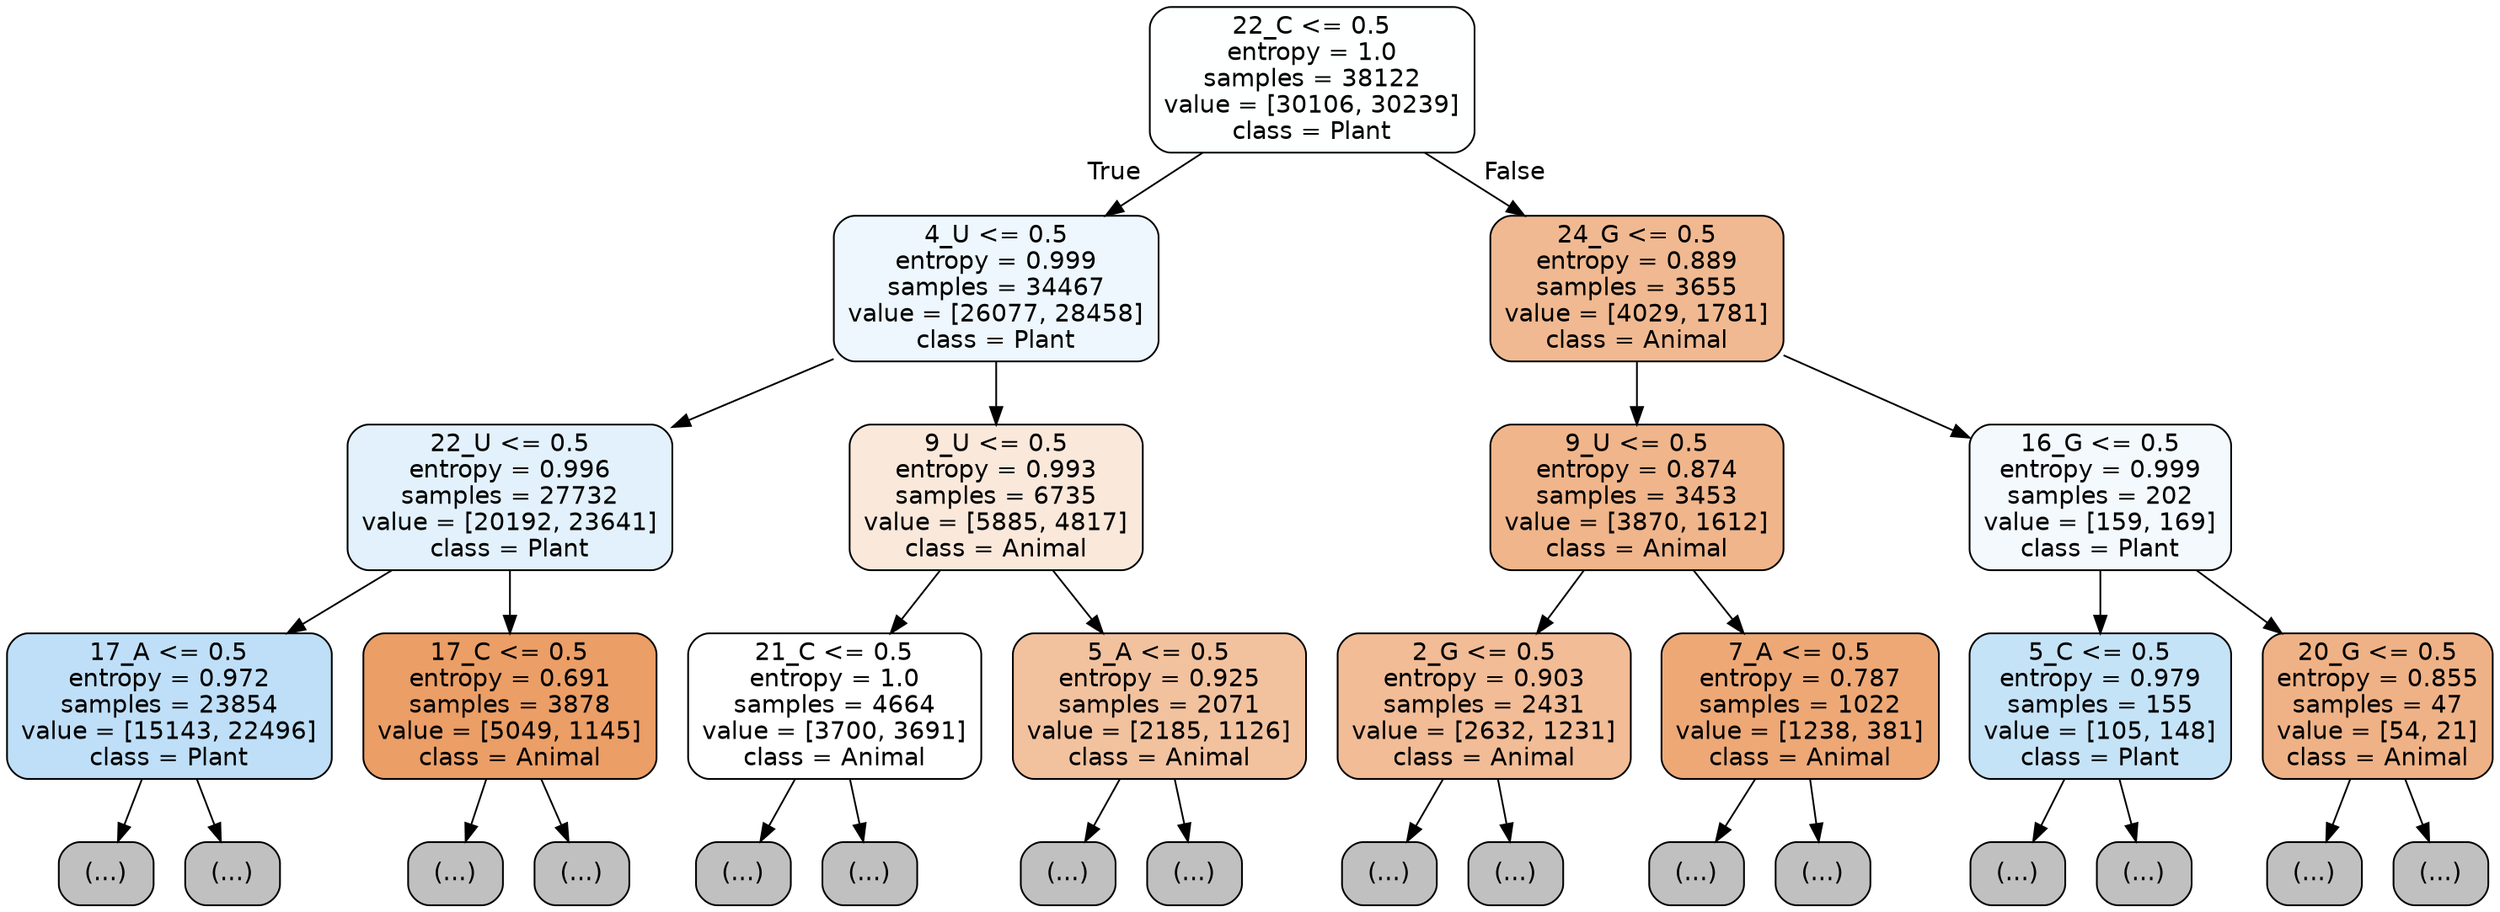 digraph Tree {
node [shape=box, style="filled, rounded", color="black", fontname="helvetica"] ;
edge [fontname="helvetica"] ;
0 [label="22_C <= 0.5\nentropy = 1.0\nsamples = 38122\nvalue = [30106, 30239]\nclass = Plant", fillcolor="#feffff"] ;
1 [label="4_U <= 0.5\nentropy = 0.999\nsamples = 34467\nvalue = [26077, 28458]\nclass = Plant", fillcolor="#eef7fd"] ;
0 -> 1 [labeldistance=2.5, labelangle=45, headlabel="True"] ;
2 [label="22_U <= 0.5\nentropy = 0.996\nsamples = 27732\nvalue = [20192, 23641]\nclass = Plant", fillcolor="#e2f1fb"] ;
1 -> 2 ;
3 [label="17_A <= 0.5\nentropy = 0.972\nsamples = 23854\nvalue = [15143, 22496]\nclass = Plant", fillcolor="#bedff7"] ;
2 -> 3 ;
4 [label="(...)", fillcolor="#C0C0C0"] ;
3 -> 4 ;
7695 [label="(...)", fillcolor="#C0C0C0"] ;
3 -> 7695 ;
9754 [label="17_C <= 0.5\nentropy = 0.691\nsamples = 3878\nvalue = [5049, 1145]\nclass = Animal", fillcolor="#eb9e66"] ;
2 -> 9754 ;
9755 [label="(...)", fillcolor="#C0C0C0"] ;
9754 -> 9755 ;
10948 [label="(...)", fillcolor="#C0C0C0"] ;
9754 -> 10948 ;
11225 [label="9_U <= 0.5\nentropy = 0.993\nsamples = 6735\nvalue = [5885, 4817]\nclass = Animal", fillcolor="#fae8db"] ;
1 -> 11225 ;
11226 [label="21_C <= 0.5\nentropy = 1.0\nsamples = 4664\nvalue = [3700, 3691]\nclass = Animal", fillcolor="#ffffff"] ;
11225 -> 11226 ;
11227 [label="(...)", fillcolor="#C0C0C0"] ;
11226 -> 11227 ;
13202 [label="(...)", fillcolor="#C0C0C0"] ;
11226 -> 13202 ;
13691 [label="5_A <= 0.5\nentropy = 0.925\nsamples = 2071\nvalue = [2185, 1126]\nclass = Animal", fillcolor="#f2c29f"] ;
11225 -> 13691 ;
13692 [label="(...)", fillcolor="#C0C0C0"] ;
13691 -> 13692 ;
14595 [label="(...)", fillcolor="#C0C0C0"] ;
13691 -> 14595 ;
14780 [label="24_G <= 0.5\nentropy = 0.889\nsamples = 3655\nvalue = [4029, 1781]\nclass = Animal", fillcolor="#f0b991"] ;
0 -> 14780 [labeldistance=2.5, labelangle=-45, headlabel="False"] ;
14781 [label="9_U <= 0.5\nentropy = 0.874\nsamples = 3453\nvalue = [3870, 1612]\nclass = Animal", fillcolor="#f0b58b"] ;
14780 -> 14781 ;
14782 [label="2_G <= 0.5\nentropy = 0.903\nsamples = 2431\nvalue = [2632, 1231]\nclass = Animal", fillcolor="#f1bc96"] ;
14781 -> 14782 ;
14783 [label="(...)", fillcolor="#C0C0C0"] ;
14782 -> 14783 ;
15702 [label="(...)", fillcolor="#C0C0C0"] ;
14782 -> 15702 ;
16061 [label="7_A <= 0.5\nentropy = 0.787\nsamples = 1022\nvalue = [1238, 381]\nclass = Animal", fillcolor="#eda876"] ;
14781 -> 16061 ;
16062 [label="(...)", fillcolor="#C0C0C0"] ;
16061 -> 16062 ;
16405 [label="(...)", fillcolor="#C0C0C0"] ;
16061 -> 16405 ;
16524 [label="16_G <= 0.5\nentropy = 0.999\nsamples = 202\nvalue = [159, 169]\nclass = Plant", fillcolor="#f3f9fd"] ;
14780 -> 16524 ;
16525 [label="5_C <= 0.5\nentropy = 0.979\nsamples = 155\nvalue = [105, 148]\nclass = Plant", fillcolor="#c5e3f7"] ;
16524 -> 16525 ;
16526 [label="(...)", fillcolor="#C0C0C0"] ;
16525 -> 16526 ;
16595 [label="(...)", fillcolor="#C0C0C0"] ;
16525 -> 16595 ;
16616 [label="20_G <= 0.5\nentropy = 0.855\nsamples = 47\nvalue = [54, 21]\nclass = Animal", fillcolor="#efb286"] ;
16524 -> 16616 ;
16617 [label="(...)", fillcolor="#C0C0C0"] ;
16616 -> 16617 ;
16636 [label="(...)", fillcolor="#C0C0C0"] ;
16616 -> 16636 ;
}